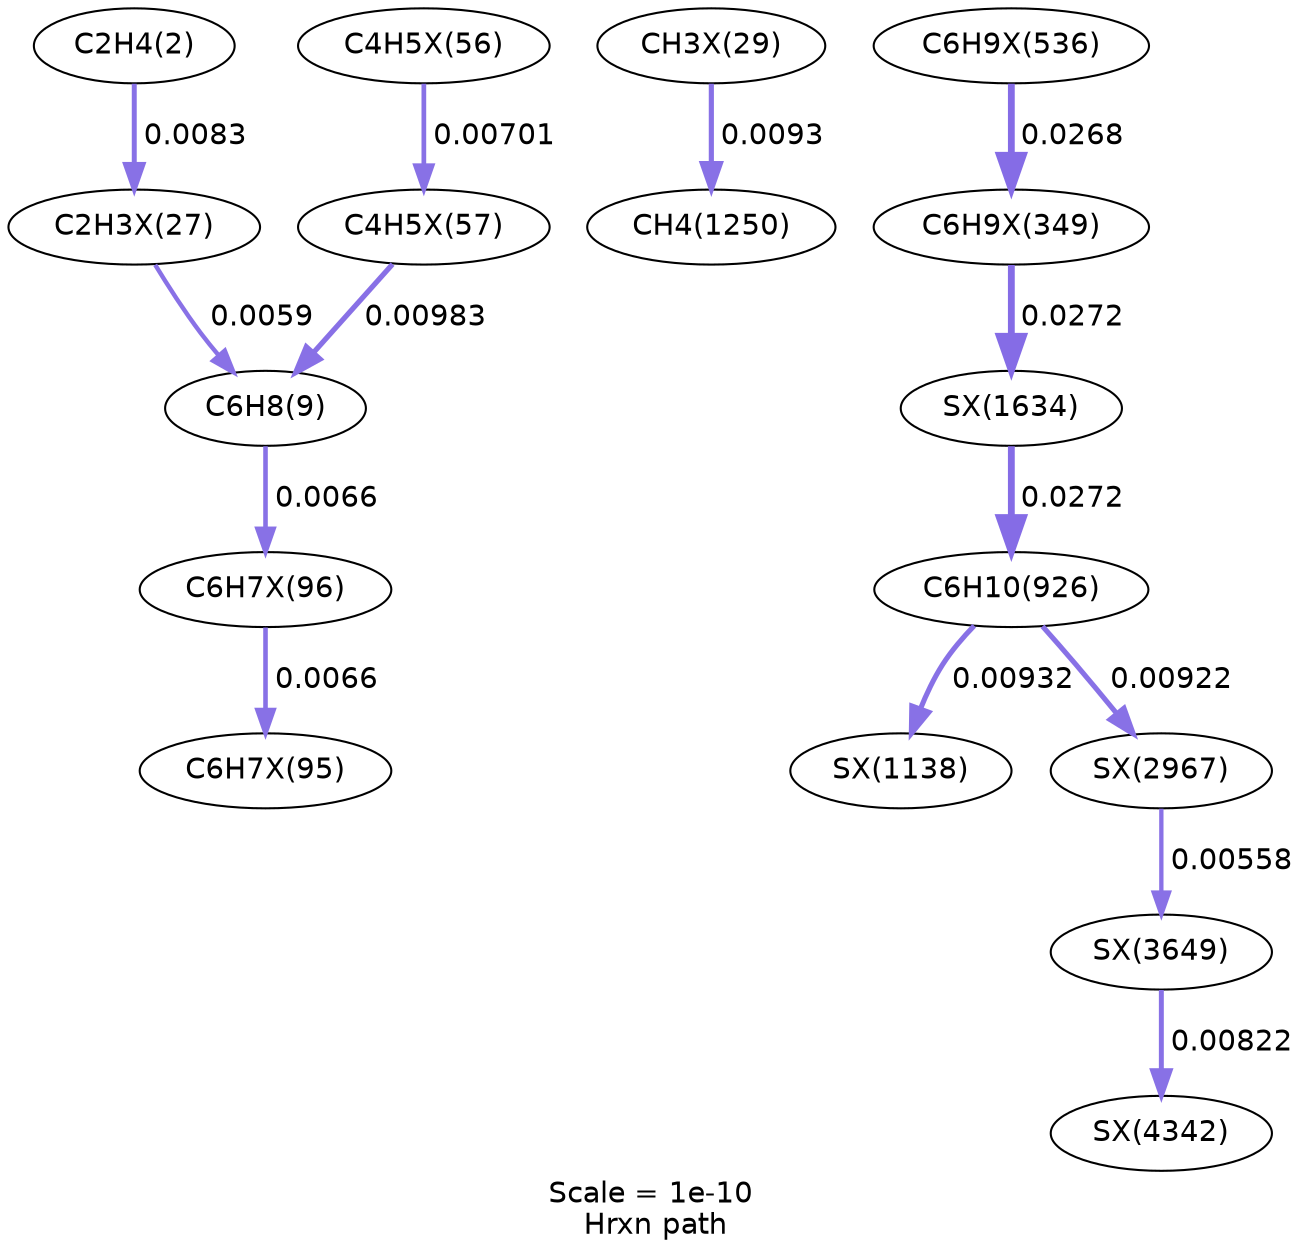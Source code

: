 digraph reaction_paths {
center=1;
s5 -> s48[fontname="Helvetica", style="setlinewidth(2.38)", arrowsize=1.19, color="0.7, 0.508, 0.9"
, label=" 0.0083"];
s48 -> s9[fontname="Helvetica", style="setlinewidth(2.12)", arrowsize=1.06, color="0.7, 0.506, 0.9"
, label=" 0.0059"];
s59 -> s60[fontname="Helvetica", style="setlinewidth(2.26)", arrowsize=1.13, color="0.7, 0.507, 0.9"
, label=" 0.00701"];
s60 -> s9[fontname="Helvetica", style="setlinewidth(2.51)", arrowsize=1.26, color="0.7, 0.51, 0.9"
, label=" 0.00983"];
s9 -> s70[fontname="Helvetica", style="setlinewidth(2.21)", arrowsize=1.1, color="0.7, 0.507, 0.9"
, label=" 0.0066"];
s70 -> s69[fontname="Helvetica", style="setlinewidth(2.21)", arrowsize=1.1, color="0.7, 0.507, 0.9"
, label=" 0.0066"];
s50 -> s24[fontname="Helvetica", style="setlinewidth(2.47)", arrowsize=1.23, color="0.7, 0.509, 0.9"
, label=" 0.0093"];
s22 -> s134[fontname="Helvetica", style="setlinewidth(2.47)", arrowsize=1.24, color="0.7, 0.509, 0.9"
, label=" 0.00932"];
s113 -> s93[fontname="Helvetica", style="setlinewidth(3.27)", arrowsize=1.63, color="0.7, 0.527, 0.9"
, label=" 0.0268"];
s93 -> s148[fontname="Helvetica", style="setlinewidth(3.28)", arrowsize=1.64, color="0.7, 0.527, 0.9"
, label=" 0.0272"];
s148 -> s22[fontname="Helvetica", style="setlinewidth(3.28)", arrowsize=1.64, color="0.7, 0.527, 0.9"
, label=" 0.0272"];
s22 -> s169[fontname="Helvetica", style="setlinewidth(2.46)", arrowsize=1.23, color="0.7, 0.509, 0.9"
, label=" 0.00922"];
s169 -> s187[fontname="Helvetica", style="setlinewidth(2.08)", arrowsize=1.04, color="0.7, 0.506, 0.9"
, label=" 0.00558"];
s187 -> s210[fontname="Helvetica", style="setlinewidth(2.38)", arrowsize=1.19, color="0.7, 0.508, 0.9"
, label=" 0.00822"];
s5 [ fontname="Helvetica", label="C2H4(2)"];
s9 [ fontname="Helvetica", label="C6H8(9)"];
s22 [ fontname="Helvetica", label="C6H10(926)"];
s24 [ fontname="Helvetica", label="CH4(1250)"];
s48 [ fontname="Helvetica", label="C2H3X(27)"];
s50 [ fontname="Helvetica", label="CH3X(29)"];
s59 [ fontname="Helvetica", label="C4H5X(56)"];
s60 [ fontname="Helvetica", label="C4H5X(57)"];
s69 [ fontname="Helvetica", label="C6H7X(95)"];
s70 [ fontname="Helvetica", label="C6H7X(96)"];
s93 [ fontname="Helvetica", label="C6H9X(349)"];
s113 [ fontname="Helvetica", label="C6H9X(536)"];
s134 [ fontname="Helvetica", label="SX(1138)"];
s148 [ fontname="Helvetica", label="SX(1634)"];
s169 [ fontname="Helvetica", label="SX(2967)"];
s187 [ fontname="Helvetica", label="SX(3649)"];
s210 [ fontname="Helvetica", label="SX(4342)"];
 label = "Scale = 1e-10\l Hrxn path";
 fontname = "Helvetica";
}
